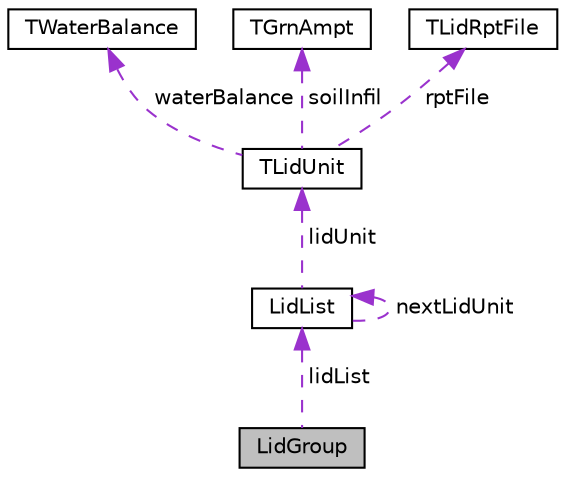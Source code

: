 digraph "LidGroup"
{
  edge [fontname="Helvetica",fontsize="10",labelfontname="Helvetica",labelfontsize="10"];
  node [fontname="Helvetica",fontsize="10",shape=record];
  Node1 [label="LidGroup",height=0.2,width=0.4,color="black", fillcolor="grey75", style="filled", fontcolor="black"];
  Node2 -> Node1 [dir="back",color="darkorchid3",fontsize="10",style="dashed",label=" lidList" ,fontname="Helvetica"];
  Node2 [label="LidList",height=0.2,width=0.4,color="black", fillcolor="white", style="filled",URL="$d1/d11/struct_lid_list.html"];
  Node3 -> Node2 [dir="back",color="darkorchid3",fontsize="10",style="dashed",label=" lidUnit" ,fontname="Helvetica"];
  Node3 [label="TLidUnit",height=0.2,width=0.4,color="black", fillcolor="white", style="filled",URL="$d8/dc2/struct_t_lid_unit.html"];
  Node4 -> Node3 [dir="back",color="darkorchid3",fontsize="10",style="dashed",label=" waterBalance" ,fontname="Helvetica"];
  Node4 [label="TWaterBalance",height=0.2,width=0.4,color="black", fillcolor="white", style="filled",URL="$de/d28/struct_t_water_balance.html"];
  Node5 -> Node3 [dir="back",color="darkorchid3",fontsize="10",style="dashed",label=" soilInfil" ,fontname="Helvetica"];
  Node5 [label="TGrnAmpt",height=0.2,width=0.4,color="black", fillcolor="white", style="filled",URL="$d8/d80/struct_t_grn_ampt.html"];
  Node6 -> Node3 [dir="back",color="darkorchid3",fontsize="10",style="dashed",label=" rptFile" ,fontname="Helvetica"];
  Node6 [label="TLidRptFile",height=0.2,width=0.4,color="black", fillcolor="white", style="filled",URL="$dd/dcb/struct_t_lid_rpt_file.html"];
  Node2 -> Node2 [dir="back",color="darkorchid3",fontsize="10",style="dashed",label=" nextLidUnit" ,fontname="Helvetica"];
}
